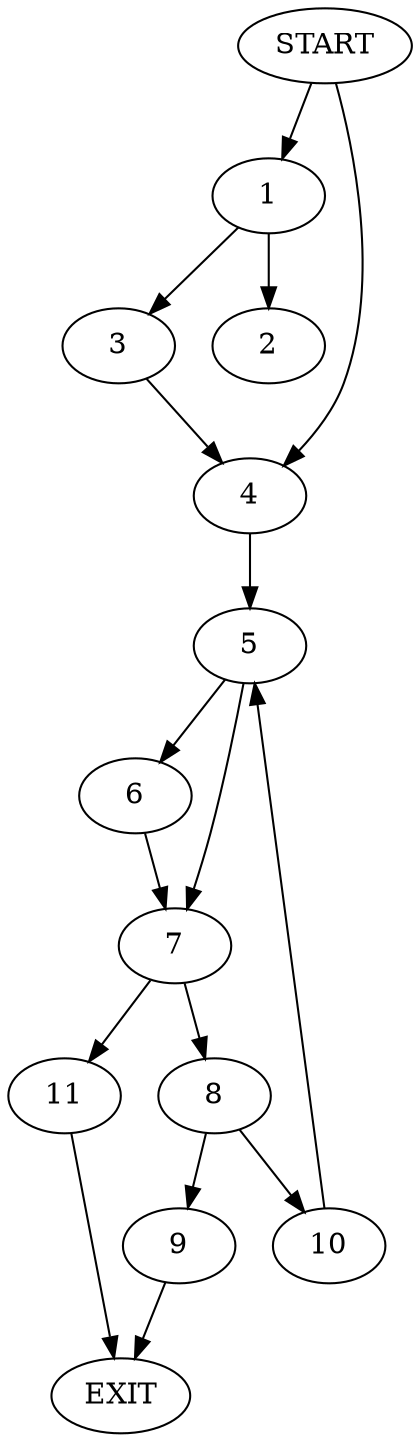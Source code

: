 digraph { 
0 [label="START"];
1;
2;
3;
4;
5;
6;
7;
8;
9;
10;
11;
12[label="EXIT"];
0 -> 4;
0 -> 1;
1 -> 3;
1 -> 2;
3 -> 4;
4 -> 5;
5 -> 6;
5 -> 7;
6 -> 7;
7 -> 8;
7 -> 11;
8 -> 9;
8 -> 10;
9 -> 12;
10 -> 5;
11 -> 12;
}